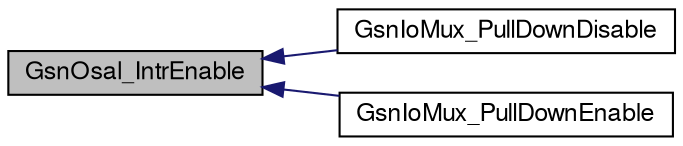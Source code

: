 digraph G
{
  edge [fontname="FreeSans",fontsize="12",labelfontname="FreeSans",labelfontsize="12"];
  node [fontname="FreeSans",fontsize="12",shape=record];
  rankdir=LR;
  Node1 [label="GsnOsal_IntrEnable",height=0.2,width=0.4,color="black", fillcolor="grey75", style="filled" fontcolor="black"];
  Node1 -> Node2 [dir=back,color="midnightblue",fontsize="12",style="solid",fontname="FreeSans"];
  Node2 [label="GsnIoMux_PullDownDisable",height=0.2,width=0.4,color="black", fillcolor="white", style="filled",URL="$a00536.html#a61ba143bd47e5c096cddb2eff1c247d9"];
  Node1 -> Node3 [dir=back,color="midnightblue",fontsize="12",style="solid",fontname="FreeSans"];
  Node3 [label="GsnIoMux_PullDownEnable",height=0.2,width=0.4,color="black", fillcolor="white", style="filled",URL="$a00536.html#a8e3d29c0bfdfd0cf5c3d30516ad00752"];
}
